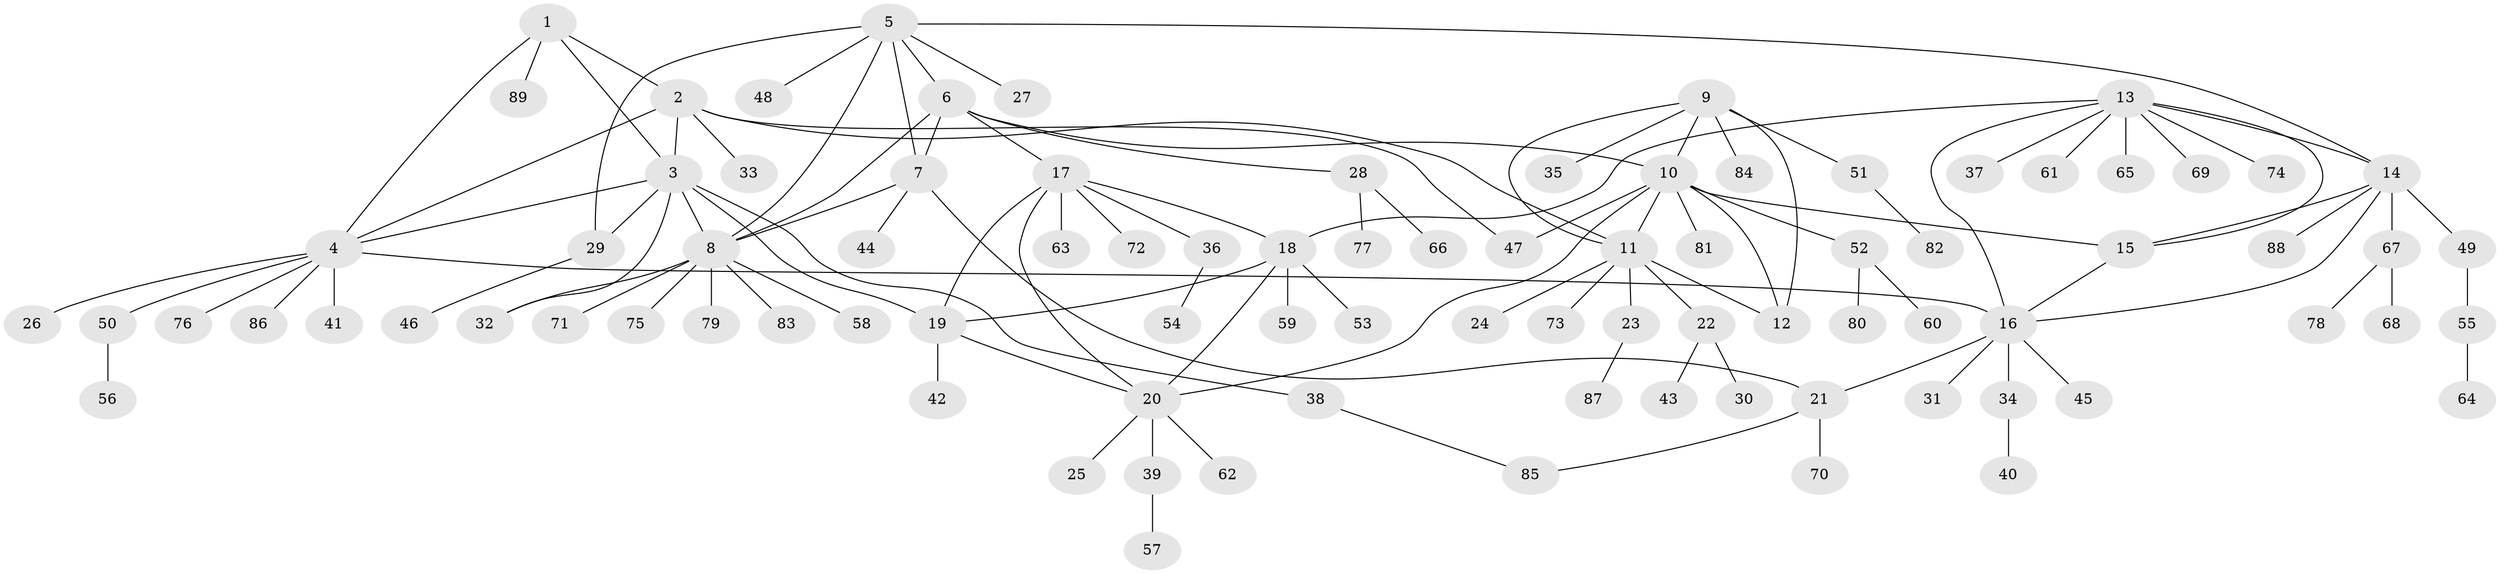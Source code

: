 // Generated by graph-tools (version 1.1) at 2025/16/03/09/25 04:16:00]
// undirected, 89 vertices, 114 edges
graph export_dot {
graph [start="1"]
  node [color=gray90,style=filled];
  1;
  2;
  3;
  4;
  5;
  6;
  7;
  8;
  9;
  10;
  11;
  12;
  13;
  14;
  15;
  16;
  17;
  18;
  19;
  20;
  21;
  22;
  23;
  24;
  25;
  26;
  27;
  28;
  29;
  30;
  31;
  32;
  33;
  34;
  35;
  36;
  37;
  38;
  39;
  40;
  41;
  42;
  43;
  44;
  45;
  46;
  47;
  48;
  49;
  50;
  51;
  52;
  53;
  54;
  55;
  56;
  57;
  58;
  59;
  60;
  61;
  62;
  63;
  64;
  65;
  66;
  67;
  68;
  69;
  70;
  71;
  72;
  73;
  74;
  75;
  76;
  77;
  78;
  79;
  80;
  81;
  82;
  83;
  84;
  85;
  86;
  87;
  88;
  89;
  1 -- 2;
  1 -- 3;
  1 -- 4;
  1 -- 89;
  2 -- 3;
  2 -- 4;
  2 -- 11;
  2 -- 33;
  2 -- 47;
  3 -- 4;
  3 -- 8;
  3 -- 19;
  3 -- 29;
  3 -- 32;
  3 -- 38;
  4 -- 16;
  4 -- 26;
  4 -- 41;
  4 -- 50;
  4 -- 76;
  4 -- 86;
  5 -- 6;
  5 -- 7;
  5 -- 8;
  5 -- 14;
  5 -- 27;
  5 -- 29;
  5 -- 48;
  6 -- 7;
  6 -- 8;
  6 -- 10;
  6 -- 17;
  6 -- 28;
  7 -- 8;
  7 -- 21;
  7 -- 44;
  8 -- 32;
  8 -- 58;
  8 -- 71;
  8 -- 75;
  8 -- 79;
  8 -- 83;
  9 -- 10;
  9 -- 11;
  9 -- 12;
  9 -- 35;
  9 -- 51;
  9 -- 84;
  10 -- 11;
  10 -- 12;
  10 -- 15;
  10 -- 20;
  10 -- 47;
  10 -- 52;
  10 -- 81;
  11 -- 12;
  11 -- 22;
  11 -- 23;
  11 -- 24;
  11 -- 73;
  13 -- 14;
  13 -- 15;
  13 -- 16;
  13 -- 18;
  13 -- 37;
  13 -- 61;
  13 -- 65;
  13 -- 69;
  13 -- 74;
  14 -- 15;
  14 -- 16;
  14 -- 49;
  14 -- 67;
  14 -- 88;
  15 -- 16;
  16 -- 21;
  16 -- 31;
  16 -- 34;
  16 -- 45;
  17 -- 18;
  17 -- 19;
  17 -- 20;
  17 -- 36;
  17 -- 63;
  17 -- 72;
  18 -- 19;
  18 -- 20;
  18 -- 53;
  18 -- 59;
  19 -- 20;
  19 -- 42;
  20 -- 25;
  20 -- 39;
  20 -- 62;
  21 -- 70;
  21 -- 85;
  22 -- 30;
  22 -- 43;
  23 -- 87;
  28 -- 66;
  28 -- 77;
  29 -- 46;
  34 -- 40;
  36 -- 54;
  38 -- 85;
  39 -- 57;
  49 -- 55;
  50 -- 56;
  51 -- 82;
  52 -- 60;
  52 -- 80;
  55 -- 64;
  67 -- 68;
  67 -- 78;
}
